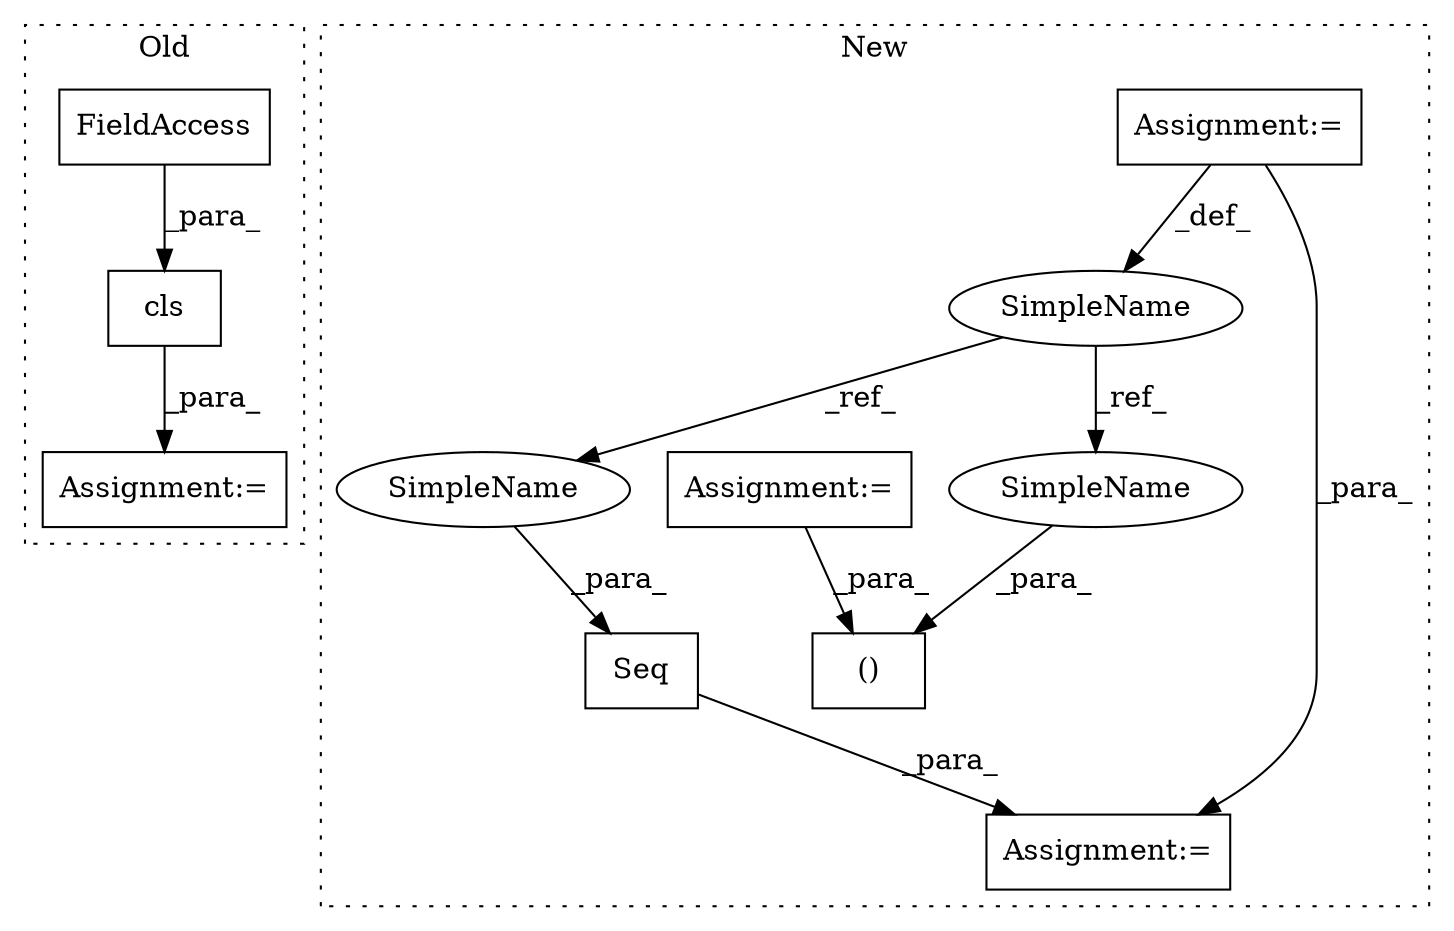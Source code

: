 digraph G {
subgraph cluster0 {
1 [label="cls" a="32" s="1251,1275" l="4,1" shape="box"];
3 [label="FieldAccess" a="22" s="1255" l="20" shape="box"];
6 [label="Assignment:=" a="7" s="1245" l="1" shape="box"];
label = "Old";
style="dotted";
}
subgraph cluster1 {
2 [label="Seq" a="32" s="2175,2185" l="4,1" shape="box"];
4 [label="SimpleName" a="42" s="2033" l="6" shape="ellipse"];
5 [label="()" a="106" s="2087" l="50" shape="box"];
7 [label="Assignment:=" a="7" s="2075" l="1" shape="box"];
8 [label="Assignment:=" a="7" s="2174" l="1" shape="box"];
9 [label="Assignment:=" a="7" s="2033" l="6" shape="box"];
10 [label="SimpleName" a="42" s="2179" l="6" shape="ellipse"];
11 [label="SimpleName" a="42" s="2103" l="6" shape="ellipse"];
label = "New";
style="dotted";
}
1 -> 6 [label="_para_"];
2 -> 8 [label="_para_"];
3 -> 1 [label="_para_"];
4 -> 10 [label="_ref_"];
4 -> 11 [label="_ref_"];
7 -> 5 [label="_para_"];
9 -> 4 [label="_def_"];
9 -> 8 [label="_para_"];
10 -> 2 [label="_para_"];
11 -> 5 [label="_para_"];
}